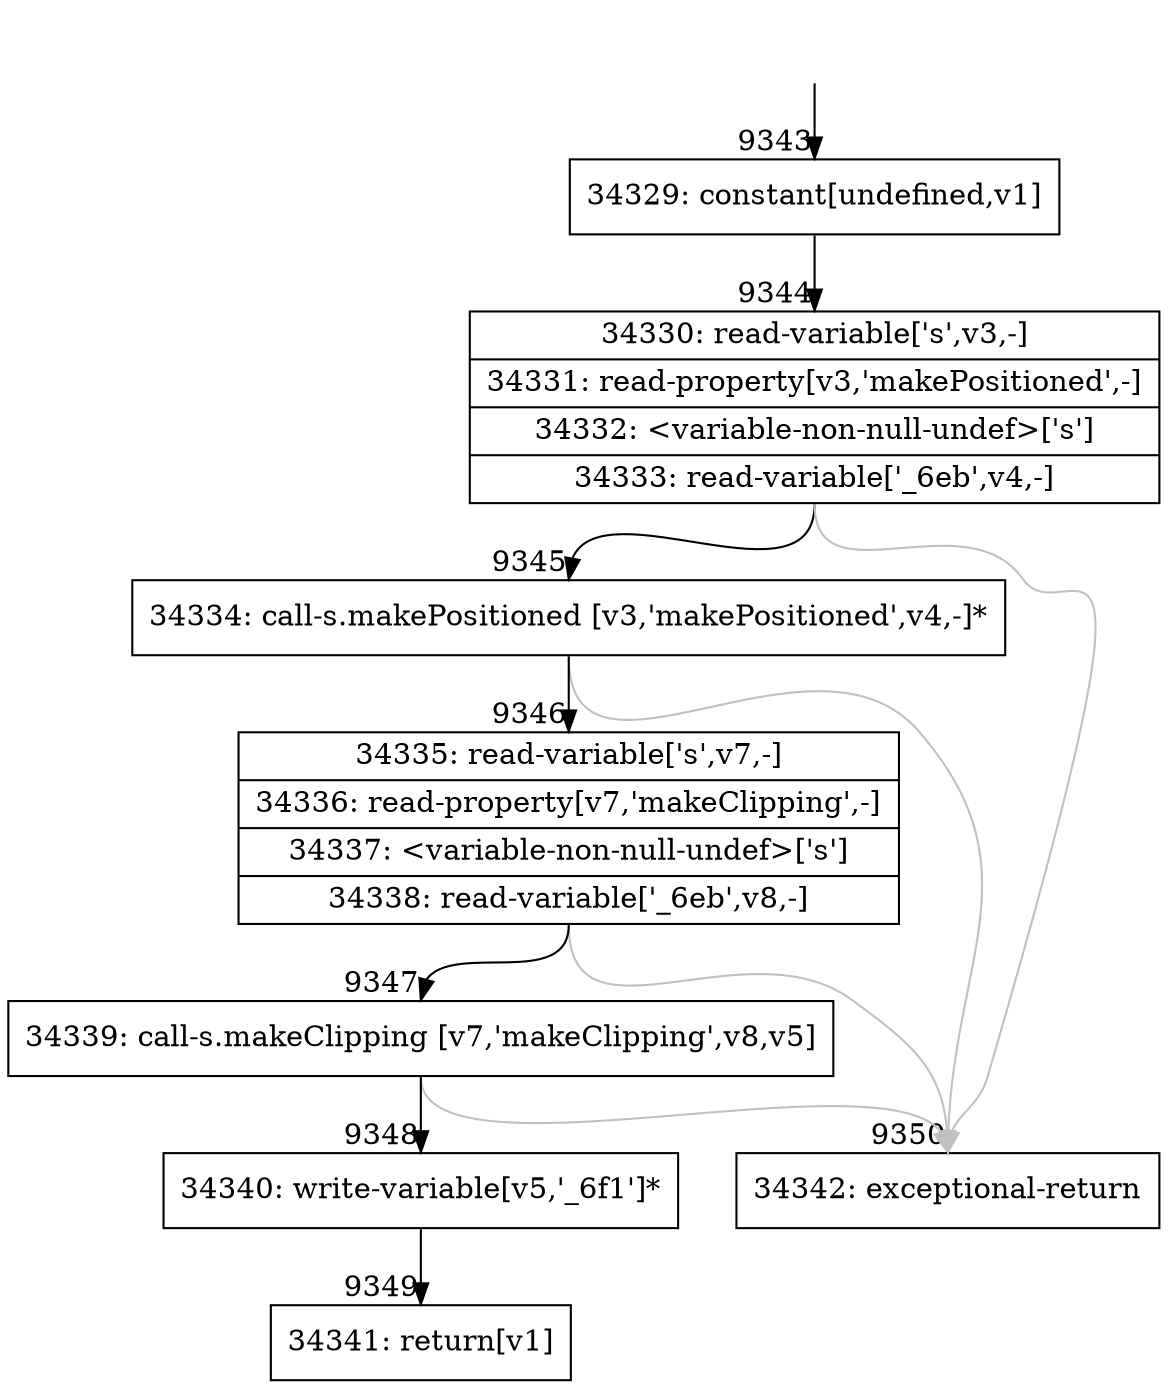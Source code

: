 digraph {
rankdir="TD"
BB_entry652[shape=none,label=""];
BB_entry652 -> BB9343 [tailport=s, headport=n, headlabel="    9343"]
BB9343 [shape=record label="{34329: constant[undefined,v1]}" ] 
BB9343 -> BB9344 [tailport=s, headport=n, headlabel="      9344"]
BB9344 [shape=record label="{34330: read-variable['s',v3,-]|34331: read-property[v3,'makePositioned',-]|34332: \<variable-non-null-undef\>['s']|34333: read-variable['_6eb',v4,-]}" ] 
BB9344 -> BB9345 [tailport=s, headport=n, headlabel="      9345"]
BB9344 -> BB9350 [tailport=s, headport=n, color=gray, headlabel="      9350"]
BB9345 [shape=record label="{34334: call-s.makePositioned [v3,'makePositioned',v4,-]*}" ] 
BB9345 -> BB9346 [tailport=s, headport=n, headlabel="      9346"]
BB9345 -> BB9350 [tailport=s, headport=n, color=gray]
BB9346 [shape=record label="{34335: read-variable['s',v7,-]|34336: read-property[v7,'makeClipping',-]|34337: \<variable-non-null-undef\>['s']|34338: read-variable['_6eb',v8,-]}" ] 
BB9346 -> BB9347 [tailport=s, headport=n, headlabel="      9347"]
BB9346 -> BB9350 [tailport=s, headport=n, color=gray]
BB9347 [shape=record label="{34339: call-s.makeClipping [v7,'makeClipping',v8,v5]}" ] 
BB9347 -> BB9348 [tailport=s, headport=n, headlabel="      9348"]
BB9347 -> BB9350 [tailport=s, headport=n, color=gray]
BB9348 [shape=record label="{34340: write-variable[v5,'_6f1']*}" ] 
BB9348 -> BB9349 [tailport=s, headport=n, headlabel="      9349"]
BB9349 [shape=record label="{34341: return[v1]}" ] 
BB9350 [shape=record label="{34342: exceptional-return}" ] 
//#$~ 6649
}
